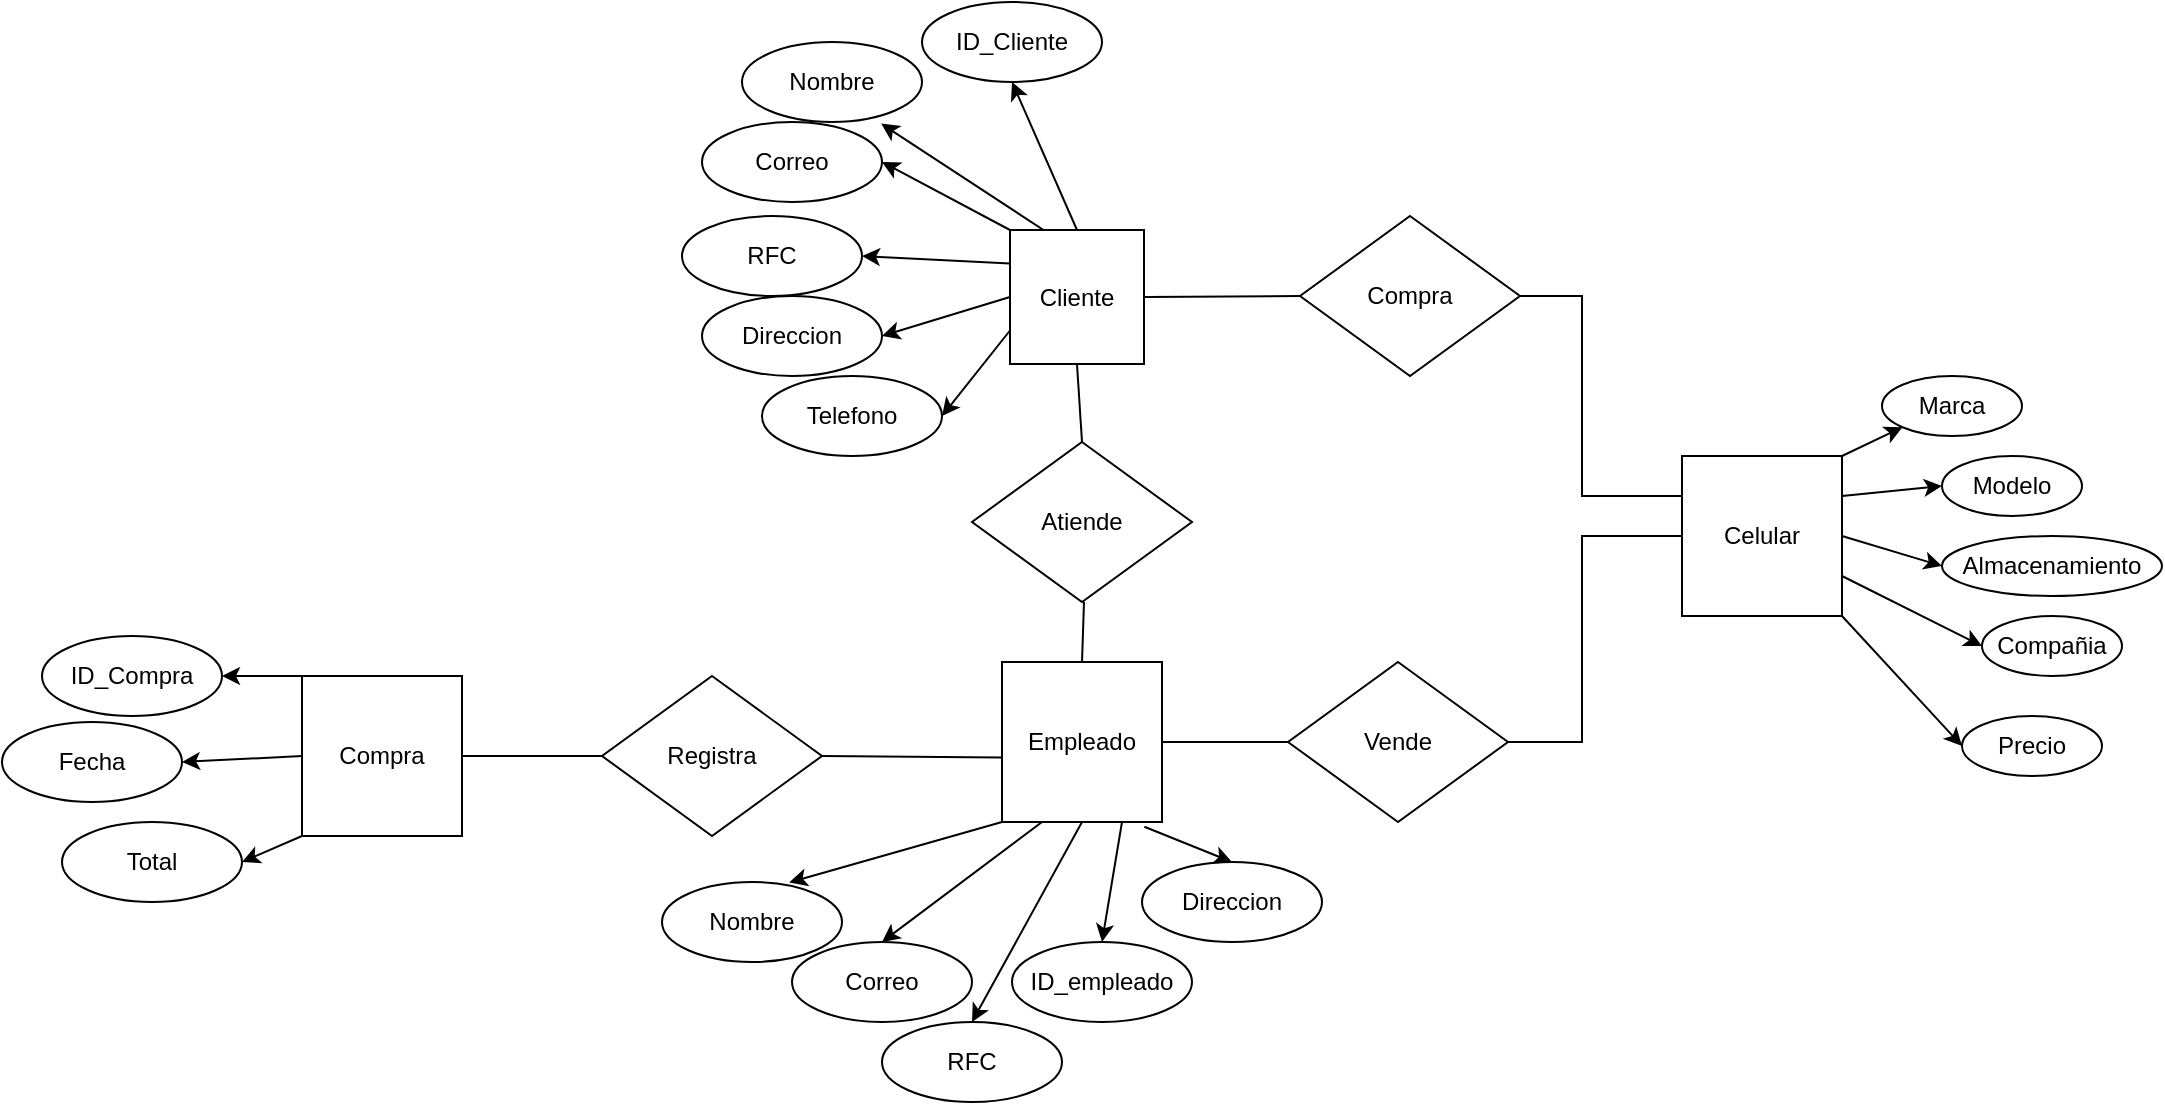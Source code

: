 <mxfile pages="2">
    <diagram id="WWSOo_p2d-Q9HbbQ9xVQ" name="Dia_ent-rel">
        <mxGraphModel dx="1061" dy="515" grid="1" gridSize="10" guides="1" tooltips="1" connect="1" arrows="1" fold="1" page="1" pageScale="1" pageWidth="827" pageHeight="1169" math="0" shadow="0">
            <root>
                <mxCell id="0"/>
                <mxCell id="1" parent="0"/>
                <mxCell id="uJhE-ypuf-mmSnQVpAfS-1" value="Atiende" style="rhombus;whiteSpace=wrap;html=1;" parent="1" vertex="1">
                    <mxGeometry x="195" y="270" width="110" height="80" as="geometry"/>
                </mxCell>
                <mxCell id="uJhE-ypuf-mmSnQVpAfS-2" value="Vende" style="rhombus;whiteSpace=wrap;html=1;" parent="1" vertex="1">
                    <mxGeometry x="353" y="380" width="110" height="80" as="geometry"/>
                </mxCell>
                <mxCell id="uJhE-ypuf-mmSnQVpAfS-4" value="Compra" style="rhombus;whiteSpace=wrap;html=1;" parent="1" vertex="1">
                    <mxGeometry x="359" y="157" width="110" height="80" as="geometry"/>
                </mxCell>
                <mxCell id="uJhE-ypuf-mmSnQVpAfS-5" value="Celular" style="whiteSpace=wrap;html=1;aspect=fixed;" parent="1" vertex="1">
                    <mxGeometry x="550" y="277" width="80" height="80" as="geometry"/>
                </mxCell>
                <mxCell id="uJhE-ypuf-mmSnQVpAfS-7" value="Empleado" style="whiteSpace=wrap;html=1;aspect=fixed;" parent="1" vertex="1">
                    <mxGeometry x="210" y="380" width="80" height="80" as="geometry"/>
                </mxCell>
                <mxCell id="uJhE-ypuf-mmSnQVpAfS-8" value="Cliente" style="whiteSpace=wrap;html=1;aspect=fixed;" parent="1" vertex="1">
                    <mxGeometry x="214" y="164" width="67" height="67" as="geometry"/>
                </mxCell>
                <mxCell id="uJhE-ypuf-mmSnQVpAfS-10" value="Direccion" style="ellipse;whiteSpace=wrap;html=1;" parent="1" vertex="1">
                    <mxGeometry x="60" y="197" width="90" height="40" as="geometry"/>
                </mxCell>
                <mxCell id="uJhE-ypuf-mmSnQVpAfS-11" value="RFC" style="ellipse;whiteSpace=wrap;html=1;" parent="1" vertex="1">
                    <mxGeometry x="50" y="157" width="90" height="40" as="geometry"/>
                </mxCell>
                <mxCell id="uJhE-ypuf-mmSnQVpAfS-12" value="Correo" style="ellipse;whiteSpace=wrap;html=1;" parent="1" vertex="1">
                    <mxGeometry x="60" y="110" width="90" height="40" as="geometry"/>
                </mxCell>
                <mxCell id="uJhE-ypuf-mmSnQVpAfS-13" value="Nombre" style="ellipse;whiteSpace=wrap;html=1;" parent="1" vertex="1">
                    <mxGeometry x="80" y="70" width="90" height="40" as="geometry"/>
                </mxCell>
                <mxCell id="uJhE-ypuf-mmSnQVpAfS-14" value="Telefono" style="ellipse;whiteSpace=wrap;html=1;" parent="1" vertex="1">
                    <mxGeometry x="90" y="237" width="90" height="40" as="geometry"/>
                </mxCell>
                <mxCell id="uJhE-ypuf-mmSnQVpAfS-16" value="" style="endArrow=classic;html=1;rounded=0;exitX=0.25;exitY=0;exitDx=0;exitDy=0;entryX=0.773;entryY=1.02;entryDx=0;entryDy=0;entryPerimeter=0;" parent="1" source="uJhE-ypuf-mmSnQVpAfS-8" target="uJhE-ypuf-mmSnQVpAfS-13" edge="1">
                    <mxGeometry width="50" height="50" relative="1" as="geometry">
                        <mxPoint x="390" y="-40" as="sourcePoint"/>
                        <mxPoint x="440" y="-90" as="targetPoint"/>
                    </mxGeometry>
                </mxCell>
                <mxCell id="uJhE-ypuf-mmSnQVpAfS-17" value="" style="endArrow=classic;html=1;rounded=0;exitX=0;exitY=0;exitDx=0;exitDy=0;entryX=1;entryY=0.5;entryDx=0;entryDy=0;" parent="1" source="uJhE-ypuf-mmSnQVpAfS-8" target="uJhE-ypuf-mmSnQVpAfS-12" edge="1">
                    <mxGeometry width="50" height="50" relative="1" as="geometry">
                        <mxPoint x="179" y="91" as="sourcePoint"/>
                        <mxPoint x="159" y="22" as="targetPoint"/>
                    </mxGeometry>
                </mxCell>
                <mxCell id="uJhE-ypuf-mmSnQVpAfS-18" value="" style="endArrow=classic;html=1;rounded=0;entryX=1;entryY=0.5;entryDx=0;entryDy=0;exitX=0;exitY=0.25;exitDx=0;exitDy=0;" parent="1" source="uJhE-ypuf-mmSnQVpAfS-8" target="uJhE-ypuf-mmSnQVpAfS-11" edge="1">
                    <mxGeometry width="50" height="50" relative="1" as="geometry">
                        <mxPoint x="200" y="90" as="sourcePoint"/>
                        <mxPoint x="160" y="40" as="targetPoint"/>
                    </mxGeometry>
                </mxCell>
                <mxCell id="uJhE-ypuf-mmSnQVpAfS-19" value="" style="endArrow=classic;html=1;rounded=0;entryX=1;entryY=0.5;entryDx=0;entryDy=0;exitX=0;exitY=0.5;exitDx=0;exitDy=0;" parent="1" source="uJhE-ypuf-mmSnQVpAfS-8" target="uJhE-ypuf-mmSnQVpAfS-10" edge="1">
                    <mxGeometry width="50" height="50" relative="1" as="geometry">
                        <mxPoint x="220" y="110" as="sourcePoint"/>
                        <mxPoint x="140" y="90" as="targetPoint"/>
                    </mxGeometry>
                </mxCell>
                <mxCell id="uJhE-ypuf-mmSnQVpAfS-20" value="" style="endArrow=classic;html=1;rounded=0;entryX=1;entryY=0.5;entryDx=0;entryDy=0;exitX=0;exitY=0.75;exitDx=0;exitDy=0;" parent="1" source="uJhE-ypuf-mmSnQVpAfS-8" target="uJhE-ypuf-mmSnQVpAfS-14" edge="1">
                    <mxGeometry width="50" height="50" relative="1" as="geometry">
                        <mxPoint x="220" y="130" as="sourcePoint"/>
                        <mxPoint x="140" y="140" as="targetPoint"/>
                    </mxGeometry>
                </mxCell>
                <mxCell id="uJhE-ypuf-mmSnQVpAfS-24" value="RFC" style="ellipse;whiteSpace=wrap;html=1;" parent="1" vertex="1">
                    <mxGeometry x="150" y="560" width="90" height="40" as="geometry"/>
                </mxCell>
                <mxCell id="uJhE-ypuf-mmSnQVpAfS-25" value="Correo" style="ellipse;whiteSpace=wrap;html=1;" parent="1" vertex="1">
                    <mxGeometry x="105" y="520" width="90" height="40" as="geometry"/>
                </mxCell>
                <mxCell id="uJhE-ypuf-mmSnQVpAfS-26" value="Nombre" style="ellipse;whiteSpace=wrap;html=1;" parent="1" vertex="1">
                    <mxGeometry x="40" y="490" width="90" height="40" as="geometry"/>
                </mxCell>
                <mxCell id="uJhE-ypuf-mmSnQVpAfS-27" value="" style="endArrow=classic;html=1;rounded=0;exitX=0;exitY=1;exitDx=0;exitDy=0;entryX=0.707;entryY=0.005;entryDx=0;entryDy=0;entryPerimeter=0;" parent="1" source="uJhE-ypuf-mmSnQVpAfS-7" target="uJhE-ypuf-mmSnQVpAfS-26" edge="1">
                    <mxGeometry width="50" height="50" relative="1" as="geometry">
                        <mxPoint x="210" y="550" as="sourcePoint"/>
                        <mxPoint x="430" y="541" as="targetPoint"/>
                    </mxGeometry>
                </mxCell>
                <mxCell id="uJhE-ypuf-mmSnQVpAfS-28" value="" style="endArrow=classic;html=1;rounded=0;exitX=0.25;exitY=1;exitDx=0;exitDy=0;entryX=0.5;entryY=0;entryDx=0;entryDy=0;" parent="1" source="uJhE-ypuf-mmSnQVpAfS-7" target="uJhE-ypuf-mmSnQVpAfS-25" edge="1">
                    <mxGeometry width="50" height="50" relative="1" as="geometry">
                        <mxPoint x="200" y="711" as="sourcePoint"/>
                        <mxPoint x="149" y="653" as="targetPoint"/>
                    </mxGeometry>
                </mxCell>
                <mxCell id="uJhE-ypuf-mmSnQVpAfS-29" value="" style="endArrow=classic;html=1;rounded=0;entryX=0.5;entryY=0;entryDx=0;entryDy=0;exitX=0.5;exitY=1;exitDx=0;exitDy=0;" parent="1" source="uJhE-ypuf-mmSnQVpAfS-7" target="uJhE-ypuf-mmSnQVpAfS-24" edge="1">
                    <mxGeometry width="50" height="50" relative="1" as="geometry">
                        <mxPoint x="200" y="731" as="sourcePoint"/>
                        <mxPoint x="150" y="671" as="targetPoint"/>
                    </mxGeometry>
                </mxCell>
                <mxCell id="uJhE-ypuf-mmSnQVpAfS-30" value="ID_empleado" style="ellipse;whiteSpace=wrap;html=1;" parent="1" vertex="1">
                    <mxGeometry x="215" y="520" width="90" height="40" as="geometry"/>
                </mxCell>
                <mxCell id="uJhE-ypuf-mmSnQVpAfS-32" value="" style="endArrow=classic;html=1;rounded=0;entryX=0.5;entryY=0;entryDx=0;entryDy=0;exitX=0.75;exitY=1;exitDx=0;exitDy=0;" parent="1" source="uJhE-ypuf-mmSnQVpAfS-7" target="uJhE-ypuf-mmSnQVpAfS-30" edge="1">
                    <mxGeometry width="50" height="50" relative="1" as="geometry">
                        <mxPoint x="250" y="560" as="sourcePoint"/>
                        <mxPoint x="245" y="650" as="targetPoint"/>
                    </mxGeometry>
                </mxCell>
                <mxCell id="uJhE-ypuf-mmSnQVpAfS-33" value="Direccion" style="ellipse;whiteSpace=wrap;html=1;" parent="1" vertex="1">
                    <mxGeometry x="280" y="480" width="90" height="40" as="geometry"/>
                </mxCell>
                <mxCell id="uJhE-ypuf-mmSnQVpAfS-34" value="" style="endArrow=classic;html=1;rounded=0;entryX=0.5;entryY=0;entryDx=0;entryDy=0;exitX=0.89;exitY=1.03;exitDx=0;exitDy=0;exitPerimeter=0;" parent="1" source="uJhE-ypuf-mmSnQVpAfS-7" target="uJhE-ypuf-mmSnQVpAfS-33" edge="1">
                    <mxGeometry width="50" height="50" relative="1" as="geometry">
                        <mxPoint x="270" y="560" as="sourcePoint"/>
                        <mxPoint x="250" y="635" as="targetPoint"/>
                    </mxGeometry>
                </mxCell>
                <mxCell id="uJhE-ypuf-mmSnQVpAfS-36" value="" style="endArrow=none;html=1;rounded=0;entryX=0.5;entryY=1;entryDx=0;entryDy=0;exitX=0.5;exitY=0;exitDx=0;exitDy=0;" parent="1" source="uJhE-ypuf-mmSnQVpAfS-1" target="uJhE-ypuf-mmSnQVpAfS-8" edge="1">
                    <mxGeometry width="50" height="50" relative="1" as="geometry">
                        <mxPoint x="390" y="450" as="sourcePoint"/>
                        <mxPoint x="440" y="400" as="targetPoint"/>
                    </mxGeometry>
                </mxCell>
                <mxCell id="uJhE-ypuf-mmSnQVpAfS-37" value="" style="endArrow=none;html=1;rounded=0;entryX=0.5;entryY=1;entryDx=0;entryDy=0;exitX=0.5;exitY=0;exitDx=0;exitDy=0;" parent="1" source="uJhE-ypuf-mmSnQVpAfS-7" edge="1">
                    <mxGeometry width="50" height="50" relative="1" as="geometry">
                        <mxPoint x="241" y="470" as="sourcePoint"/>
                        <mxPoint x="251" y="350" as="targetPoint"/>
                    </mxGeometry>
                </mxCell>
                <mxCell id="uJhE-ypuf-mmSnQVpAfS-38" value="" style="endArrow=none;html=1;rounded=0;entryX=0;entryY=0.5;entryDx=0;entryDy=0;exitX=1;exitY=0.5;exitDx=0;exitDy=0;" parent="1" source="uJhE-ypuf-mmSnQVpAfS-7" target="uJhE-ypuf-mmSnQVpAfS-2" edge="1">
                    <mxGeometry width="50" height="50" relative="1" as="geometry">
                        <mxPoint x="260" y="390" as="sourcePoint"/>
                        <mxPoint x="261" y="360" as="targetPoint"/>
                    </mxGeometry>
                </mxCell>
                <mxCell id="uJhE-ypuf-mmSnQVpAfS-39" value="" style="endArrow=none;html=1;rounded=0;entryX=0;entryY=0.5;entryDx=0;entryDy=0;exitX=1;exitY=0.5;exitDx=0;exitDy=0;" parent="1" source="uJhE-ypuf-mmSnQVpAfS-2" target="uJhE-ypuf-mmSnQVpAfS-5" edge="1">
                    <mxGeometry width="50" height="50" relative="1" as="geometry">
                        <mxPoint x="500" y="420" as="sourcePoint"/>
                        <mxPoint x="600" y="419.5" as="targetPoint"/>
                        <Array as="points">
                            <mxPoint x="500" y="420"/>
                            <mxPoint x="500" y="317"/>
                        </Array>
                    </mxGeometry>
                </mxCell>
                <mxCell id="uJhE-ypuf-mmSnQVpAfS-40" value="" style="endArrow=none;html=1;rounded=0;entryX=0;entryY=0.5;entryDx=0;entryDy=0;exitX=1;exitY=0.5;exitDx=0;exitDy=0;" parent="1" source="uJhE-ypuf-mmSnQVpAfS-8" target="uJhE-ypuf-mmSnQVpAfS-4" edge="1">
                    <mxGeometry width="50" height="50" relative="1" as="geometry">
                        <mxPoint x="290" y="197" as="sourcePoint"/>
                        <mxPoint x="390" y="196.5" as="targetPoint"/>
                    </mxGeometry>
                </mxCell>
                <mxCell id="uJhE-ypuf-mmSnQVpAfS-41" value="" style="endArrow=none;html=1;rounded=0;entryX=1;entryY=0.5;entryDx=0;entryDy=0;exitX=0;exitY=0.25;exitDx=0;exitDy=0;" parent="1" source="uJhE-ypuf-mmSnQVpAfS-5" target="uJhE-ypuf-mmSnQVpAfS-4" edge="1">
                    <mxGeometry width="50" height="50" relative="1" as="geometry">
                        <mxPoint x="390" y="240" as="sourcePoint"/>
                        <mxPoint x="440" y="190" as="targetPoint"/>
                        <Array as="points">
                            <mxPoint x="500" y="297"/>
                            <mxPoint x="500" y="197"/>
                        </Array>
                    </mxGeometry>
                </mxCell>
                <mxCell id="uJhE-ypuf-mmSnQVpAfS-43" value="Precio" style="ellipse;whiteSpace=wrap;html=1;" parent="1" vertex="1">
                    <mxGeometry x="690" y="407" width="70" height="30" as="geometry"/>
                </mxCell>
                <mxCell id="uJhE-ypuf-mmSnQVpAfS-44" value="Compañia" style="ellipse;whiteSpace=wrap;html=1;" parent="1" vertex="1">
                    <mxGeometry x="700" y="357" width="70" height="30" as="geometry"/>
                </mxCell>
                <mxCell id="uJhE-ypuf-mmSnQVpAfS-45" value="Almacenamiento" style="ellipse;whiteSpace=wrap;html=1;" parent="1" vertex="1">
                    <mxGeometry x="680" y="317" width="110" height="30" as="geometry"/>
                </mxCell>
                <mxCell id="uJhE-ypuf-mmSnQVpAfS-46" value="Modelo" style="ellipse;whiteSpace=wrap;html=1;" parent="1" vertex="1">
                    <mxGeometry x="680" y="277" width="70" height="30" as="geometry"/>
                </mxCell>
                <mxCell id="uJhE-ypuf-mmSnQVpAfS-47" value="Marca" style="ellipse;whiteSpace=wrap;html=1;" parent="1" vertex="1">
                    <mxGeometry x="650" y="237" width="70" height="30" as="geometry"/>
                </mxCell>
                <mxCell id="uJhE-ypuf-mmSnQVpAfS-48" value="" style="endArrow=classic;html=1;rounded=0;entryX=0;entryY=0.5;entryDx=0;entryDy=0;exitX=1;exitY=1;exitDx=0;exitDy=0;" parent="1" source="uJhE-ypuf-mmSnQVpAfS-5" target="uJhE-ypuf-mmSnQVpAfS-43" edge="1">
                    <mxGeometry width="50" height="50" relative="1" as="geometry">
                        <mxPoint x="251" y="479" as="sourcePoint"/>
                        <mxPoint x="295" y="497" as="targetPoint"/>
                    </mxGeometry>
                </mxCell>
                <mxCell id="uJhE-ypuf-mmSnQVpAfS-49" value="" style="endArrow=classic;html=1;rounded=0;entryX=0;entryY=0.5;entryDx=0;entryDy=0;exitX=1;exitY=0.75;exitDx=0;exitDy=0;" parent="1" source="uJhE-ypuf-mmSnQVpAfS-5" target="uJhE-ypuf-mmSnQVpAfS-44" edge="1">
                    <mxGeometry width="50" height="50" relative="1" as="geometry">
                        <mxPoint x="710" y="477" as="sourcePoint"/>
                        <mxPoint x="750" y="502" as="targetPoint"/>
                    </mxGeometry>
                </mxCell>
                <mxCell id="uJhE-ypuf-mmSnQVpAfS-50" value="" style="endArrow=classic;html=1;rounded=0;entryX=0;entryY=0.5;entryDx=0;entryDy=0;exitX=1;exitY=0.5;exitDx=0;exitDy=0;" parent="1" source="uJhE-ypuf-mmSnQVpAfS-5" target="uJhE-ypuf-mmSnQVpAfS-45" edge="1">
                    <mxGeometry width="50" height="50" relative="1" as="geometry">
                        <mxPoint x="710" y="457" as="sourcePoint"/>
                        <mxPoint x="790" y="462" as="targetPoint"/>
                    </mxGeometry>
                </mxCell>
                <mxCell id="uJhE-ypuf-mmSnQVpAfS-51" value="" style="endArrow=classic;html=1;rounded=0;entryX=0;entryY=0.5;entryDx=0;entryDy=0;exitX=1;exitY=0.25;exitDx=0;exitDy=0;fontStyle=1" parent="1" source="uJhE-ypuf-mmSnQVpAfS-5" target="uJhE-ypuf-mmSnQVpAfS-46" edge="1">
                    <mxGeometry width="50" height="50" relative="1" as="geometry">
                        <mxPoint x="710" y="437" as="sourcePoint"/>
                        <mxPoint x="790" y="412" as="targetPoint"/>
                    </mxGeometry>
                </mxCell>
                <mxCell id="uJhE-ypuf-mmSnQVpAfS-52" value="" style="endArrow=classic;html=1;rounded=0;entryX=0;entryY=1;entryDx=0;entryDy=0;exitX=1;exitY=0;exitDx=0;exitDy=0;fontStyle=1" parent="1" source="uJhE-ypuf-mmSnQVpAfS-5" target="uJhE-ypuf-mmSnQVpAfS-47" edge="1">
                    <mxGeometry width="50" height="50" relative="1" as="geometry">
                        <mxPoint x="710" y="417" as="sourcePoint"/>
                        <mxPoint x="800" y="382" as="targetPoint"/>
                    </mxGeometry>
                </mxCell>
                <mxCell id="uJhE-ypuf-mmSnQVpAfS-53" value="ID_Cliente" style="ellipse;whiteSpace=wrap;html=1;" parent="1" vertex="1">
                    <mxGeometry x="170" y="50" width="90" height="40" as="geometry"/>
                </mxCell>
                <mxCell id="uJhE-ypuf-mmSnQVpAfS-54" value="" style="endArrow=classic;html=1;rounded=0;exitX=0.5;exitY=0;exitDx=0;exitDy=0;entryX=0.5;entryY=1;entryDx=0;entryDy=0;" parent="1" source="uJhE-ypuf-mmSnQVpAfS-8" target="uJhE-ypuf-mmSnQVpAfS-53" edge="1">
                    <mxGeometry width="50" height="50" relative="1" as="geometry">
                        <mxPoint x="240" y="167" as="sourcePoint"/>
                        <mxPoint x="160" y="121" as="targetPoint"/>
                    </mxGeometry>
                </mxCell>
                <mxCell id="TRZ8rVtuHcV98F1seDh_-1" value="" style="endArrow=none;html=1;rounded=0;exitX=-0.005;exitY=0.597;exitDx=0;exitDy=0;exitPerimeter=0;entryX=1;entryY=0.5;entryDx=0;entryDy=0;" parent="1" source="uJhE-ypuf-mmSnQVpAfS-7" target="TRZ8rVtuHcV98F1seDh_-2" edge="1">
                    <mxGeometry width="50" height="50" relative="1" as="geometry">
                        <mxPoint x="473" y="468" as="sourcePoint"/>
                        <mxPoint x="40" y="428" as="targetPoint"/>
                        <Array as="points"/>
                    </mxGeometry>
                </mxCell>
                <mxCell id="TRZ8rVtuHcV98F1seDh_-2" value="Registra" style="rhombus;whiteSpace=wrap;html=1;" parent="1" vertex="1">
                    <mxGeometry x="10" y="387" width="110" height="80" as="geometry"/>
                </mxCell>
                <mxCell id="TRZ8rVtuHcV98F1seDh_-3" value="Compra" style="whiteSpace=wrap;html=1;aspect=fixed;" parent="1" vertex="1">
                    <mxGeometry x="-140" y="387" width="80" height="80" as="geometry"/>
                </mxCell>
                <mxCell id="TRZ8rVtuHcV98F1seDh_-4" value="" style="endArrow=none;html=1;rounded=0;exitX=0;exitY=0.5;exitDx=0;exitDy=0;entryX=1;entryY=0.5;entryDx=0;entryDy=0;" parent="1" source="TRZ8rVtuHcV98F1seDh_-2" target="TRZ8rVtuHcV98F1seDh_-3" edge="1">
                    <mxGeometry width="50" height="50" relative="1" as="geometry">
                        <mxPoint y="427.5" as="sourcePoint"/>
                        <mxPoint x="-50" y="427" as="targetPoint"/>
                        <Array as="points"/>
                    </mxGeometry>
                </mxCell>
                <mxCell id="TRZ8rVtuHcV98F1seDh_-6" value="ID_Compra&lt;span style=&quot;color: rgba(0, 0, 0, 0); font-family: monospace; font-size: 0px; text-align: start; text-wrap: nowrap;&quot;&gt;%3CmxGraphModel%3E%3Croot%3E%3CmxCell%20id%3D%220%22%2F%3E%3CmxCell%20id%3D%221%22%20parent%3D%220%22%2F%3E%3CmxCell%20id%3D%222%22%20value%3D%22ID_Cliente%22%20style%3D%22ellipse%3BwhiteSpace%3Dwrap%3Bhtml%3D1%3B%22%20vertex%3D%221%22%20parent%3D%221%22%3E%3CmxGeometry%20x%3D%22170%22%20y%3D%2250%22%20width%3D%2290%22%20height%3D%2240%22%20as%3D%22geometry%22%2F%3E%3C%2FmxCell%3E%3C%2Froot%3E%3C%2FmxGraphModel%3E&lt;/span&gt;" style="ellipse;whiteSpace=wrap;html=1;" parent="1" vertex="1">
                    <mxGeometry x="-270" y="367" width="90" height="40" as="geometry"/>
                </mxCell>
                <mxCell id="TRZ8rVtuHcV98F1seDh_-7" value="Fecha" style="ellipse;whiteSpace=wrap;html=1;" parent="1" vertex="1">
                    <mxGeometry x="-290" y="410" width="90" height="40" as="geometry"/>
                </mxCell>
                <mxCell id="TRZ8rVtuHcV98F1seDh_-8" value="Total" style="ellipse;whiteSpace=wrap;html=1;" parent="1" vertex="1">
                    <mxGeometry x="-260" y="460" width="90" height="40" as="geometry"/>
                </mxCell>
                <mxCell id="TRZ8rVtuHcV98F1seDh_-9" value="" style="endArrow=classic;html=1;rounded=0;entryX=1;entryY=0.5;entryDx=0;entryDy=0;exitX=0;exitY=0;exitDx=0;exitDy=0;" parent="1" source="TRZ8rVtuHcV98F1seDh_-3" target="TRZ8rVtuHcV98F1seDh_-6" edge="1">
                    <mxGeometry width="50" height="50" relative="1" as="geometry">
                        <mxPoint x="224" y="224" as="sourcePoint"/>
                        <mxPoint x="190" y="267" as="targetPoint"/>
                    </mxGeometry>
                </mxCell>
                <mxCell id="TRZ8rVtuHcV98F1seDh_-10" value="" style="endArrow=classic;html=1;rounded=0;entryX=1;entryY=0.5;entryDx=0;entryDy=0;exitX=0;exitY=0.5;exitDx=0;exitDy=0;" parent="1" source="TRZ8rVtuHcV98F1seDh_-3" target="TRZ8rVtuHcV98F1seDh_-7" edge="1">
                    <mxGeometry width="50" height="50" relative="1" as="geometry">
                        <mxPoint x="-130" y="397" as="sourcePoint"/>
                        <mxPoint x="-190" y="360" as="targetPoint"/>
                    </mxGeometry>
                </mxCell>
                <mxCell id="TRZ8rVtuHcV98F1seDh_-11" value="" style="endArrow=classic;html=1;rounded=0;entryX=1;entryY=0.5;entryDx=0;entryDy=0;exitX=0;exitY=1;exitDx=0;exitDy=0;" parent="1" source="TRZ8rVtuHcV98F1seDh_-3" target="TRZ8rVtuHcV98F1seDh_-8" edge="1">
                    <mxGeometry width="50" height="50" relative="1" as="geometry">
                        <mxPoint x="-130" y="417" as="sourcePoint"/>
                        <mxPoint x="-190" y="432" as="targetPoint"/>
                    </mxGeometry>
                </mxCell>
            </root>
        </mxGraphModel>
    </diagram>
    <diagram id="C5RBs43oDa-KdzZeNtuy" name="Tablas">
        <mxGraphModel dx="234" dy="515" grid="1" gridSize="10" guides="1" tooltips="1" connect="1" arrows="1" fold="1" page="1" pageScale="1" pageWidth="827" pageHeight="1169" math="0" shadow="0">
            <root>
                <mxCell id="WIyWlLk6GJQsqaUBKTNV-0"/>
                <mxCell id="WIyWlLk6GJQsqaUBKTNV-1" parent="WIyWlLk6GJQsqaUBKTNV-0"/>
                <mxCell id="zkfFHV4jXpPFQw0GAbJ--0" value="Empleado" style="swimlane;fontStyle=2;align=center;verticalAlign=top;childLayout=stackLayout;horizontal=1;startSize=26;horizontalStack=0;resizeParent=1;resizeLast=0;collapsible=1;marginBottom=0;rounded=0;shadow=0;strokeWidth=1;" parent="WIyWlLk6GJQsqaUBKTNV-1" vertex="1">
                    <mxGeometry x="297" y="120" width="160" height="170" as="geometry">
                        <mxRectangle x="230" y="140" width="160" height="26" as="alternateBounds"/>
                    </mxGeometry>
                </mxCell>
                <mxCell id="zkfFHV4jXpPFQw0GAbJ--1" value="Nombre VARCHAR&#10;Direecion VARCHAR&#10;Correo VARCHAR&#10;RFC VARCHAR&#10;Telefono INT&#10;ID_EMpleado INT" style="text;align=left;verticalAlign=top;spacingLeft=4;spacingRight=4;overflow=hidden;rotatable=0;points=[[0,0.5],[1,0.5]];portConstraint=eastwest;" parent="zkfFHV4jXpPFQw0GAbJ--0" vertex="1">
                    <mxGeometry y="26" width="160" height="94" as="geometry"/>
                </mxCell>
                <mxCell id="zkfFHV4jXpPFQw0GAbJ--4" value="" style="line;html=1;strokeWidth=1;align=left;verticalAlign=middle;spacingTop=-1;spacingLeft=3;spacingRight=3;rotatable=0;labelPosition=right;points=[];portConstraint=eastwest;" parent="zkfFHV4jXpPFQw0GAbJ--0" vertex="1">
                    <mxGeometry y="120" width="160" height="40" as="geometry"/>
                </mxCell>
                <mxCell id="zkfFHV4jXpPFQw0GAbJ--6" value="Telefono" style="swimlane;fontStyle=0;align=center;verticalAlign=top;childLayout=stackLayout;horizontal=1;startSize=26;horizontalStack=0;resizeParent=1;resizeLast=0;collapsible=1;marginBottom=0;rounded=0;shadow=0;strokeWidth=1;" parent="WIyWlLk6GJQsqaUBKTNV-1" vertex="1">
                    <mxGeometry x="627" y="230" width="160" height="192" as="geometry">
                        <mxRectangle x="130" y="380" width="160" height="26" as="alternateBounds"/>
                    </mxGeometry>
                </mxCell>
                <mxCell id="zkfFHV4jXpPFQw0GAbJ--7" value="Marca VARCHAR" style="text;align=left;verticalAlign=top;spacingLeft=4;spacingRight=4;overflow=hidden;rotatable=0;points=[[0,0.5],[1,0.5]];portConstraint=eastwest;" parent="zkfFHV4jXpPFQw0GAbJ--6" vertex="1">
                    <mxGeometry y="26" width="160" height="26" as="geometry"/>
                </mxCell>
                <mxCell id="zkfFHV4jXpPFQw0GAbJ--8" value="Modelo VARCHAR" style="text;align=left;verticalAlign=top;spacingLeft=4;spacingRight=4;overflow=hidden;rotatable=0;points=[[0,0.5],[1,0.5]];portConstraint=eastwest;rounded=0;shadow=0;html=0;" parent="zkfFHV4jXpPFQw0GAbJ--6" vertex="1">
                    <mxGeometry y="52" width="160" height="26" as="geometry"/>
                </mxCell>
                <mxCell id="l6qGCF23aW4_1bW30_65-1" value="Precio DECIMAL" style="text;align=left;verticalAlign=top;spacingLeft=4;spacingRight=4;overflow=hidden;rotatable=0;points=[[0,0.5],[1,0.5]];portConstraint=eastwest;rounded=0;shadow=0;html=0;" parent="zkfFHV4jXpPFQw0GAbJ--6" vertex="1">
                    <mxGeometry y="78" width="160" height="26" as="geometry"/>
                </mxCell>
                <mxCell id="l6qGCF23aW4_1bW30_65-4" value="Almacenamiento DECIMAL" style="text;align=left;verticalAlign=top;spacingLeft=4;spacingRight=4;overflow=hidden;rotatable=0;points=[[0,0.5],[1,0.5]];portConstraint=eastwest;rounded=0;shadow=0;html=0;" parent="zkfFHV4jXpPFQw0GAbJ--6" vertex="1">
                    <mxGeometry y="104" width="160" height="26" as="geometry"/>
                </mxCell>
                <mxCell id="l6qGCF23aW4_1bW30_65-2" value="Compañia VARCHAR" style="text;align=left;verticalAlign=top;spacingLeft=4;spacingRight=4;overflow=hidden;rotatable=0;points=[[0,0.5],[1,0.5]];portConstraint=eastwest;rounded=0;shadow=0;html=0;" parent="zkfFHV4jXpPFQw0GAbJ--6" vertex="1">
                    <mxGeometry y="130" width="160" height="26" as="geometry"/>
                </mxCell>
                <mxCell id="zkfFHV4jXpPFQw0GAbJ--9" value="" style="line;html=1;strokeWidth=1;align=left;verticalAlign=middle;spacingTop=-1;spacingLeft=3;spacingRight=3;rotatable=0;labelPosition=right;points=[];portConstraint=eastwest;" parent="zkfFHV4jXpPFQw0GAbJ--6" vertex="1">
                    <mxGeometry y="156" width="160" height="36" as="geometry"/>
                </mxCell>
                <mxCell id="zkfFHV4jXpPFQw0GAbJ--13" value="Cliente" style="swimlane;fontStyle=0;align=center;verticalAlign=top;childLayout=stackLayout;horizontal=1;startSize=26;horizontalStack=0;resizeParent=1;resizeLast=0;collapsible=1;marginBottom=0;rounded=0;shadow=0;strokeWidth=1;" parent="WIyWlLk6GJQsqaUBKTNV-1" vertex="1">
                    <mxGeometry x="307" y="500" width="160" height="216" as="geometry">
                        <mxRectangle x="340" y="380" width="170" height="26" as="alternateBounds"/>
                    </mxGeometry>
                </mxCell>
                <mxCell id="zkfFHV4jXpPFQw0GAbJ--14" value="Nombre VARCHAR" style="text;align=left;verticalAlign=top;spacingLeft=4;spacingRight=4;overflow=hidden;rotatable=0;points=[[0,0.5],[1,0.5]];portConstraint=eastwest;" parent="zkfFHV4jXpPFQw0GAbJ--13" vertex="1">
                    <mxGeometry y="26" width="160" height="26" as="geometry"/>
                </mxCell>
                <mxCell id="l6qGCF23aW4_1bW30_65-8" value="Correo VARCHAR" style="text;align=left;verticalAlign=top;spacingLeft=4;spacingRight=4;overflow=hidden;rotatable=0;points=[[0,0.5],[1,0.5]];portConstraint=eastwest;" parent="zkfFHV4jXpPFQw0GAbJ--13" vertex="1">
                    <mxGeometry y="52" width="160" height="26" as="geometry"/>
                </mxCell>
                <mxCell id="l6qGCF23aW4_1bW30_65-10" value="Direccion VARCHAR" style="text;align=left;verticalAlign=top;spacingLeft=4;spacingRight=4;overflow=hidden;rotatable=0;points=[[0,0.5],[1,0.5]];portConstraint=eastwest;" parent="zkfFHV4jXpPFQw0GAbJ--13" vertex="1">
                    <mxGeometry y="78" width="160" height="26" as="geometry"/>
                </mxCell>
                <mxCell id="l6qGCF23aW4_1bW30_65-9" value="Num. tel. INT" style="text;align=left;verticalAlign=top;spacingLeft=4;spacingRight=4;overflow=hidden;rotatable=0;points=[[0,0.5],[1,0.5]];portConstraint=eastwest;" parent="zkfFHV4jXpPFQw0GAbJ--13" vertex="1">
                    <mxGeometry y="104" width="160" height="26" as="geometry"/>
                </mxCell>
                <mxCell id="6Qi5kvXZ_eHJq7I1yRqz-1" value="]ID_cliente INT" style="text;align=left;verticalAlign=top;spacingLeft=4;spacingRight=4;overflow=hidden;rotatable=0;points=[[0,0.5],[1,0.5]];portConstraint=eastwest;" parent="zkfFHV4jXpPFQw0GAbJ--13" vertex="1">
                    <mxGeometry y="130" width="160" height="26" as="geometry"/>
                </mxCell>
                <mxCell id="zkfFHV4jXpPFQw0GAbJ--15" value="" style="line;html=1;strokeWidth=1;align=left;verticalAlign=middle;spacingTop=-1;spacingLeft=3;spacingRight=3;rotatable=0;labelPosition=right;points=[];portConstraint=eastwest;" parent="zkfFHV4jXpPFQw0GAbJ--13" vertex="1">
                    <mxGeometry y="156" width="160" height="60" as="geometry"/>
                </mxCell>
                <mxCell id="6Qi5kvXZ_eHJq7I1yRqz-2" value="" style="edgeStyle=entityRelationEdgeStyle;fontSize=12;html=1;endArrow=ERoneToMany;rounded=0;exitX=1;exitY=0.181;exitDx=0;exitDy=0;entryX=0.552;entryY=-0.007;entryDx=0;entryDy=0;exitPerimeter=0;entryPerimeter=0;" parent="WIyWlLk6GJQsqaUBKTNV-1" source="zkfFHV4jXpPFQw0GAbJ--1" target="zkfFHV4jXpPFQw0GAbJ--6" edge="1">
                    <mxGeometry width="100" height="100" relative="1" as="geometry">
                        <mxPoint x="477" y="160" as="sourcePoint"/>
                        <mxPoint x="727" y="197" as="targetPoint"/>
                        <Array as="points">
                            <mxPoint x="617" y="160"/>
                            <mxPoint x="617" y="157"/>
                            <mxPoint x="707" y="180"/>
                        </Array>
                    </mxGeometry>
                </mxCell>
                <mxCell id="6Qi5kvXZ_eHJq7I1yRqz-3" value="EL empleado&amp;nbsp;&lt;div&gt;vende el telefono&amp;nbsp;&lt;/div&gt;" style="edgeLabel;html=1;align=center;verticalAlign=middle;resizable=0;points=[];" parent="6Qi5kvXZ_eHJq7I1yRqz-2" vertex="1" connectable="0">
                    <mxGeometry x="-0.01" y="-2" relative="1" as="geometry">
                        <mxPoint as="offset"/>
                    </mxGeometry>
                </mxCell>
                <mxCell id="6Qi5kvXZ_eHJq7I1yRqz-6" value="" style="edgeStyle=entityRelationEdgeStyle;fontSize=12;html=1;endArrow=ERoneToMany;rounded=0;exitX=0.5;exitY=1;exitDx=0;exitDy=0;entryX=0.547;entryY=-0.008;entryDx=0;entryDy=0;entryPerimeter=0;" parent="WIyWlLk6GJQsqaUBKTNV-1" source="zkfFHV4jXpPFQw0GAbJ--0" target="zkfFHV4jXpPFQw0GAbJ--13" edge="1">
                    <mxGeometry width="100" height="100" relative="1" as="geometry">
                        <mxPoint x="717" y="240" as="sourcePoint"/>
                        <mxPoint x="487" y="370" as="targetPoint"/>
                        <Array as="points">
                            <mxPoint x="607" y="203"/>
                            <mxPoint x="607" y="200"/>
                        </Array>
                    </mxGeometry>
                </mxCell>
                <mxCell id="6Qi5kvXZ_eHJq7I1yRqz-7" value="EL empleado&amp;nbsp;&lt;div&gt;atiende al cliente&amp;nbsp;&lt;/div&gt;" style="edgeLabel;html=1;align=center;verticalAlign=middle;resizable=0;points=[];" parent="6Qi5kvXZ_eHJq7I1yRqz-6" vertex="1" connectable="0">
                    <mxGeometry x="-0.01" y="-2" relative="1" as="geometry">
                        <mxPoint as="offset"/>
                    </mxGeometry>
                </mxCell>
                <mxCell id="z48UXvaBej9uRH7iJz7a-0" value="Compra" style="swimlane;fontStyle=2;align=center;verticalAlign=top;childLayout=stackLayout;horizontal=1;startSize=26;horizontalStack=0;resizeParent=1;resizeLast=0;collapsible=1;marginBottom=0;rounded=0;shadow=0;strokeWidth=1;" parent="WIyWlLk6GJQsqaUBKTNV-1" vertex="1">
                    <mxGeometry x="37" y="330" width="160" height="120" as="geometry">
                        <mxRectangle x="230" y="140" width="160" height="26" as="alternateBounds"/>
                    </mxGeometry>
                </mxCell>
                <mxCell id="z48UXvaBej9uRH7iJz7a-1" value="ID_compra INT&#10;Fecha DATE&#10;Total DECIMAL" style="text;align=left;verticalAlign=top;spacingLeft=4;spacingRight=4;overflow=hidden;rotatable=0;points=[[0,0.5],[1,0.5]];portConstraint=eastwest;" parent="z48UXvaBej9uRH7iJz7a-0" vertex="1">
                    <mxGeometry y="26" width="160" height="94" as="geometry"/>
                </mxCell>
                <mxCell id="z48UXvaBej9uRH7iJz7a-2" value="" style="line;html=1;strokeWidth=1;align=left;verticalAlign=middle;spacingTop=-1;spacingLeft=3;spacingRight=3;rotatable=0;labelPosition=right;points=[];portConstraint=eastwest;" parent="z48UXvaBej9uRH7iJz7a-0" vertex="1">
                    <mxGeometry y="120" width="160" as="geometry"/>
                </mxCell>
                <mxCell id="z48UXvaBej9uRH7iJz7a-3" value="" style="edgeStyle=entityRelationEdgeStyle;fontSize=12;html=1;endArrow=ERmany;startArrow=ERmany;rounded=0;entryX=0;entryY=0.5;entryDx=0;entryDy=0;exitX=1;exitY=0.5;exitDx=0;exitDy=0;" parent="WIyWlLk6GJQsqaUBKTNV-1" source="l6qGCF23aW4_1bW30_65-10" target="l6qGCF23aW4_1bW30_65-1" edge="1">
                    <mxGeometry width="100" height="100" relative="1" as="geometry">
                        <mxPoint x="437" y="490" as="sourcePoint"/>
                        <mxPoint x="537" y="390" as="targetPoint"/>
                    </mxGeometry>
                </mxCell>
                <mxCell id="z48UXvaBej9uRH7iJz7a-5" value="El cliente compra&amp;nbsp;&lt;div&gt;los telefonos&lt;/div&gt;" style="edgeLabel;html=1;align=center;verticalAlign=middle;resizable=0;points=[];" parent="z48UXvaBej9uRH7iJz7a-3" vertex="1" connectable="0">
                    <mxGeometry x="0.009" y="-1" relative="1" as="geometry">
                        <mxPoint as="offset"/>
                    </mxGeometry>
                </mxCell>
                <mxCell id="z48UXvaBej9uRH7iJz7a-6" value="" style="edgeStyle=entityRelationEdgeStyle;fontSize=12;html=1;endArrow=ERoneToMany;rounded=0;exitX=-0.01;exitY=0.623;exitDx=0;exitDy=0;entryX=1.015;entryY=0.273;entryDx=0;entryDy=0;exitPerimeter=0;entryPerimeter=0;" parent="WIyWlLk6GJQsqaUBKTNV-1" source="zkfFHV4jXpPFQw0GAbJ--1" target="z48UXvaBej9uRH7iJz7a-1" edge="1">
                    <mxGeometry width="100" height="100" relative="1" as="geometry">
                        <mxPoint x="467" y="173" as="sourcePoint"/>
                        <mxPoint x="725" y="239" as="targetPoint"/>
                        <Array as="points">
                            <mxPoint x="627" y="170"/>
                            <mxPoint x="627" y="167"/>
                            <mxPoint x="717" y="190"/>
                        </Array>
                    </mxGeometry>
                </mxCell>
                <mxCell id="z48UXvaBej9uRH7iJz7a-7" value="EL empleado&amp;nbsp;&lt;div&gt;registra la compra&lt;/div&gt;" style="edgeLabel;html=1;align=center;verticalAlign=middle;resizable=0;points=[];" parent="z48UXvaBej9uRH7iJz7a-6" vertex="1" connectable="0">
                    <mxGeometry x="-0.01" y="-2" relative="1" as="geometry">
                        <mxPoint as="offset"/>
                    </mxGeometry>
                </mxCell>
            </root>
        </mxGraphModel>
    </diagram>
</mxfile>